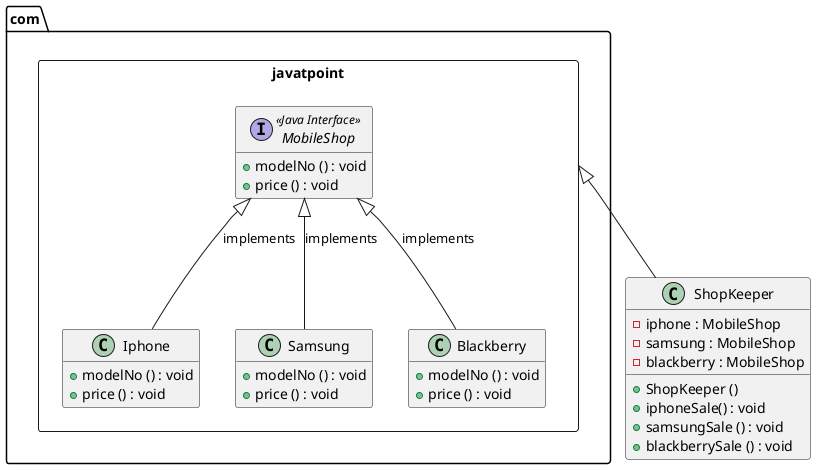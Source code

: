 @startuml
'https://plantuml.com/class-diagram
namespace com.javatpoint <<Rectangle>> {

interface MobileShop <<Java Interface>> {
    + modelNo () : void
    + price () : void
}
hide MobileShop members
show MobileShop methods

class Iphone {
     + modelNo () : void
     + price () : void
}
hide Iphone members
show Iphone methods

class Samsung {
     + modelNo () : void
     + price () : void
}
hide Samsung members
show Samsung methods

class Blackberry {
     + modelNo () : void
     + price () : void
}
hide Blackberry members
show Blackberry methods

MobileShop <|-- Iphone : implements
MobileShop <|-- Samsung : implements
MobileShop <|-- Blackberry : implements
}

class ShopKeeper {
    - iphone : MobileShop
    - samsung : MobileShop
    - blackberry : MobileShop
    + ShopKeeper ()
    + iphoneSale() : void
    + samsungSale () : void
    + blackberrySale () : void
}

com.javatpoint <|-- ShopKeeper



@enduml